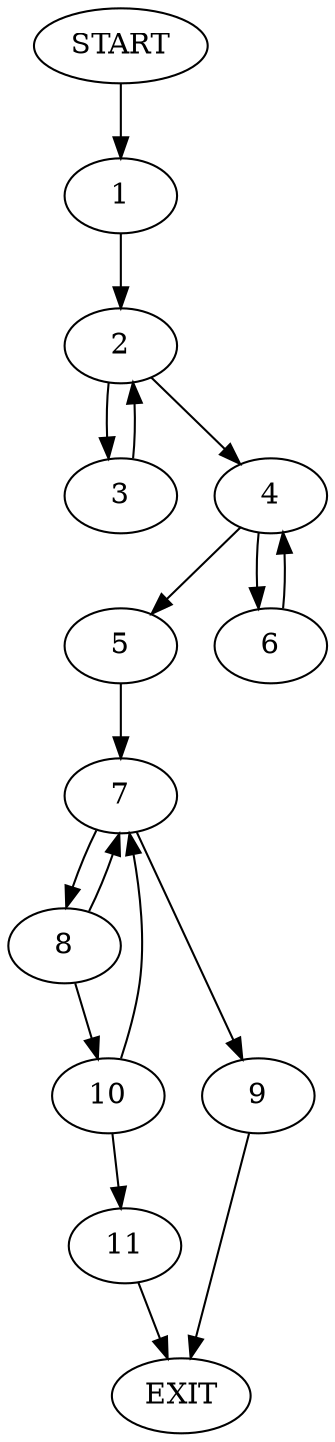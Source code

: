 digraph {
0 [label="START"]
12 [label="EXIT"]
0 -> 1
1 -> 2
2 -> 3
2 -> 4
3 -> 2
4 -> 5
4 -> 6
6 -> 4
5 -> 7
7 -> 8
7 -> 9
8 -> 7
8 -> 10
9 -> 12
10 -> 7
10 -> 11
11 -> 12
}

